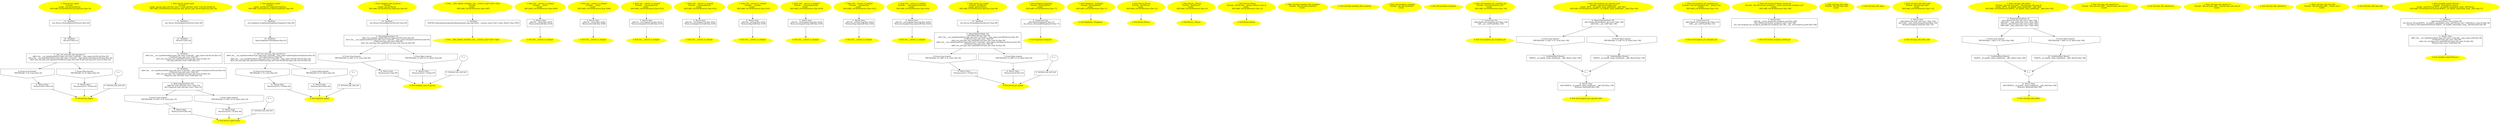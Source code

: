 /* @generated */
digraph iCFG {
"person_typeid#_Z13person_typeidv.259e8739c3aa7b455d1b67a326ce9b09_1" [label="1: Start person_typeid\nFormals: \nLocals:  t:int person:Person \n   DECLARE_LOCALS(&return,&t,&person); [line 19]\n " color=yellow style=filled]
	

	 "person_typeid#_Z13person_typeidv.259e8739c3aa7b455d1b67a326ce9b09_1" -> "person_typeid#_Z13person_typeidv.259e8739c3aa7b455d1b67a326ce9b09_11" ;
"person_typeid#_Z13person_typeidv.259e8739c3aa7b455d1b67a326ce9b09_2" [label="2: Exit person_typeid \n  " color=yellow style=filled]
	

"person_typeid#_Z13person_typeidv.259e8739c3aa7b455d1b67a326ce9b09_3" [label="3: + \n  " ]
	

	 "person_typeid#_Z13person_typeidv.259e8739c3aa7b455d1b67a326ce9b09_3" -> "person_typeid#_Z13person_typeidv.259e8739c3aa7b455d1b67a326ce9b09_4" ;
"person_typeid#_Z13person_typeidv.259e8739c3aa7b455d1b67a326ce9b09_4" [label="4:  between_join_and_exit \n  " shape="box"]
	

	 "person_typeid#_Z13person_typeidv.259e8739c3aa7b455d1b67a326ce9b09_4" -> "person_typeid#_Z13person_typeidv.259e8739c3aa7b455d1b67a326ce9b09_2" ;
"person_typeid#_Z13person_typeidv.259e8739c3aa7b455d1b67a326ce9b09_5" [label="5:  Call _fun_std::type_info_operator== \n   n$0=_fun___cxx_typeid(sizeof(std::type_info const ):void,n$0.__type_name:void,&t:int) [line 22]\n  n$1=_fun___cxx_typeid(sizeof(std::type_info const ):void,n$1.__type_name:void,&person:Person) [line 22]\n  n$2=_fun_std::type_info_operator==(n$0:std::type_info const &,n$1:std::type_info const &) [line 22]\n " shape="box"]
	

	 "person_typeid#_Z13person_typeidv.259e8739c3aa7b455d1b67a326ce9b09_5" -> "person_typeid#_Z13person_typeidv.259e8739c3aa7b455d1b67a326ce9b09_6" ;
	 "person_typeid#_Z13person_typeidv.259e8739c3aa7b455d1b67a326ce9b09_5" -> "person_typeid#_Z13person_typeidv.259e8739c3aa7b455d1b67a326ce9b09_7" ;
"person_typeid#_Z13person_typeidv.259e8739c3aa7b455d1b67a326ce9b09_6" [label="6: Prune (true branch) \n   PRUNE((n$2 != 0), true); [line 22]\n " shape="invhouse"]
	

	 "person_typeid#_Z13person_typeidv.259e8739c3aa7b455d1b67a326ce9b09_6" -> "person_typeid#_Z13person_typeidv.259e8739c3aa7b455d1b67a326ce9b09_8" ;
"person_typeid#_Z13person_typeidv.259e8739c3aa7b455d1b67a326ce9b09_7" [label="7: Prune (false branch) \n   PRUNE((n$2 == 0), false); [line 22]\n " shape="invhouse"]
	

	 "person_typeid#_Z13person_typeidv.259e8739c3aa7b455d1b67a326ce9b09_7" -> "person_typeid#_Z13person_typeidv.259e8739c3aa7b455d1b67a326ce9b09_9" ;
"person_typeid#_Z13person_typeidv.259e8739c3aa7b455d1b67a326ce9b09_8" [label="8:  Return Stmt \n   *&return:int=1 [line 23]\n " shape="box"]
	

	 "person_typeid#_Z13person_typeidv.259e8739c3aa7b455d1b67a326ce9b09_8" -> "person_typeid#_Z13person_typeidv.259e8739c3aa7b455d1b67a326ce9b09_2" ;
"person_typeid#_Z13person_typeidv.259e8739c3aa7b455d1b67a326ce9b09_9" [label="9:  Return Stmt \n   *&return:int=(1 / 0) [line 25]\n " shape="box"]
	

	 "person_typeid#_Z13person_typeidv.259e8739c3aa7b455d1b67a326ce9b09_9" -> "person_typeid#_Z13person_typeidv.259e8739c3aa7b455d1b67a326ce9b09_2" ;
"person_typeid#_Z13person_typeidv.259e8739c3aa7b455d1b67a326ce9b09_10" [label="10:  DeclStmt \n   *&t:int=3 [line 21]\n " shape="box"]
	

	 "person_typeid#_Z13person_typeidv.259e8739c3aa7b455d1b67a326ce9b09_10" -> "person_typeid#_Z13person_typeidv.259e8739c3aa7b455d1b67a326ce9b09_5" ;
"person_typeid#_Z13person_typeidv.259e8739c3aa7b455d1b67a326ce9b09_11" [label="11:  DeclStmt \n   _fun_Person_Person(&person:Person*) [line 20]\n " shape="box"]
	

	 "person_typeid#_Z13person_typeidv.259e8739c3aa7b455d1b67a326ce9b09_11" -> "person_typeid#_Z13person_typeidv.259e8739c3aa7b455d1b67a326ce9b09_10" ;
"person_typeid_name#_Z18person_typeid_namev.61ab0ec473f2261bf55eb69fa502c9ca_1" [label="1: Start person_typeid_name\nFormals: \nLocals:  person_type_info:char const * t_type_info:char const * t:int person:Person \n   DECLARE_LOCALS(&return,&person_type_info,&t_type_info,&t,&person); [line 28]\n " color=yellow style=filled]
	

	 "person_typeid_name#_Z18person_typeid_namev.61ab0ec473f2261bf55eb69fa502c9ca_1" -> "person_typeid_name#_Z18person_typeid_namev.61ab0ec473f2261bf55eb69fa502c9ca_13" ;
"person_typeid_name#_Z18person_typeid_namev.61ab0ec473f2261bf55eb69fa502c9ca_2" [label="2: Exit person_typeid_name \n  " color=yellow style=filled]
	

"person_typeid_name#_Z18person_typeid_namev.61ab0ec473f2261bf55eb69fa502c9ca_3" [label="3: + \n  " ]
	

	 "person_typeid_name#_Z18person_typeid_namev.61ab0ec473f2261bf55eb69fa502c9ca_3" -> "person_typeid_name#_Z18person_typeid_namev.61ab0ec473f2261bf55eb69fa502c9ca_4" ;
"person_typeid_name#_Z18person_typeid_namev.61ab0ec473f2261bf55eb69fa502c9ca_4" [label="4:  between_join_and_exit \n  " shape="box"]
	

	 "person_typeid_name#_Z18person_typeid_namev.61ab0ec473f2261bf55eb69fa502c9ca_4" -> "person_typeid_name#_Z18person_typeid_namev.61ab0ec473f2261bf55eb69fa502c9ca_2" ;
"person_typeid_name#_Z18person_typeid_namev.61ab0ec473f2261bf55eb69fa502c9ca_5" [label="5:  BinaryOperatorStmt: EQ \n   n$0=*&t_type_info:char const * [line 33]\n  n$1=*&person_type_info:char const * [line 33]\n " shape="box"]
	

	 "person_typeid_name#_Z18person_typeid_namev.61ab0ec473f2261bf55eb69fa502c9ca_5" -> "person_typeid_name#_Z18person_typeid_namev.61ab0ec473f2261bf55eb69fa502c9ca_6" ;
	 "person_typeid_name#_Z18person_typeid_namev.61ab0ec473f2261bf55eb69fa502c9ca_5" -> "person_typeid_name#_Z18person_typeid_namev.61ab0ec473f2261bf55eb69fa502c9ca_7" ;
"person_typeid_name#_Z18person_typeid_namev.61ab0ec473f2261bf55eb69fa502c9ca_6" [label="6: Prune (true branch) \n   PRUNE(((n$0 == n$1) != 0), true); [line 33]\n " shape="invhouse"]
	

	 "person_typeid_name#_Z18person_typeid_namev.61ab0ec473f2261bf55eb69fa502c9ca_6" -> "person_typeid_name#_Z18person_typeid_namev.61ab0ec473f2261bf55eb69fa502c9ca_8" ;
"person_typeid_name#_Z18person_typeid_namev.61ab0ec473f2261bf55eb69fa502c9ca_7" [label="7: Prune (false branch) \n   PRUNE(((n$0 == n$1) == 0), false); [line 33]\n " shape="invhouse"]
	

	 "person_typeid_name#_Z18person_typeid_namev.61ab0ec473f2261bf55eb69fa502c9ca_7" -> "person_typeid_name#_Z18person_typeid_namev.61ab0ec473f2261bf55eb69fa502c9ca_9" ;
"person_typeid_name#_Z18person_typeid_namev.61ab0ec473f2261bf55eb69fa502c9ca_8" [label="8:  Return Stmt \n   *&return:int=0 [line 34]\n " shape="box"]
	

	 "person_typeid_name#_Z18person_typeid_namev.61ab0ec473f2261bf55eb69fa502c9ca_8" -> "person_typeid_name#_Z18person_typeid_namev.61ab0ec473f2261bf55eb69fa502c9ca_2" ;
"person_typeid_name#_Z18person_typeid_namev.61ab0ec473f2261bf55eb69fa502c9ca_9" [label="9:  Return Stmt \n   *&return:int=(1 / 0) [line 36]\n " shape="box"]
	

	 "person_typeid_name#_Z18person_typeid_namev.61ab0ec473f2261bf55eb69fa502c9ca_9" -> "person_typeid_name#_Z18person_typeid_namev.61ab0ec473f2261bf55eb69fa502c9ca_2" ;
"person_typeid_name#_Z18person_typeid_namev.61ab0ec473f2261bf55eb69fa502c9ca_10" [label="10:  DeclStmt \n   n$2=_fun___cxx_typeid(sizeof(std::type_info const ):void,n$2.__type_name:void,&person:Person) [line 32]\n  _=*n$2:std::type_info const  [line 32]\n  n$4=_fun_std::type_info_name(n$2:std::type_info const &) [line 32]\n  *&person_type_info:char const *=n$4 [line 32]\n " shape="box"]
	

	 "person_typeid_name#_Z18person_typeid_namev.61ab0ec473f2261bf55eb69fa502c9ca_10" -> "person_typeid_name#_Z18person_typeid_namev.61ab0ec473f2261bf55eb69fa502c9ca_5" ;
"person_typeid_name#_Z18person_typeid_namev.61ab0ec473f2261bf55eb69fa502c9ca_11" [label="11:  DeclStmt \n   n$5=_fun___cxx_typeid(sizeof(std::type_info const ):void,n$5.__type_name:void,&t:int) [line 31]\n  _=*n$5:std::type_info const  [line 31]\n  n$7=_fun_std::type_info_name(n$5:std::type_info const &) [line 31]\n  *&t_type_info:char const *=n$7 [line 31]\n " shape="box"]
	

	 "person_typeid_name#_Z18person_typeid_namev.61ab0ec473f2261bf55eb69fa502c9ca_11" -> "person_typeid_name#_Z18person_typeid_namev.61ab0ec473f2261bf55eb69fa502c9ca_10" ;
"person_typeid_name#_Z18person_typeid_namev.61ab0ec473f2261bf55eb69fa502c9ca_12" [label="12:  DeclStmt \n   *&t:int=3 [line 30]\n " shape="box"]
	

	 "person_typeid_name#_Z18person_typeid_namev.61ab0ec473f2261bf55eb69fa502c9ca_12" -> "person_typeid_name#_Z18person_typeid_namev.61ab0ec473f2261bf55eb69fa502c9ca_11" ;
"person_typeid_name#_Z18person_typeid_namev.61ab0ec473f2261bf55eb69fa502c9ca_13" [label="13:  DeclStmt \n   _fun_Person_Person(&person:Person*) [line 29]\n " shape="box"]
	

	 "person_typeid_name#_Z18person_typeid_namev.61ab0ec473f2261bf55eb69fa502c9ca_13" -> "person_typeid_name#_Z18person_typeid_namev.61ab0ec473f2261bf55eb69fa502c9ca_12" ;
"employee_typeid#_Z15employee_typeidv.d5a1249d00c1531124f473b9003de8b4_1" [label="1: Start employee_typeid\nFormals: \nLocals:  ptr:Person* employee:Employee \n   DECLARE_LOCALS(&return,&ptr,&employee); [line 39]\n " color=yellow style=filled]
	

	 "employee_typeid#_Z15employee_typeidv.d5a1249d00c1531124f473b9003de8b4_1" -> "employee_typeid#_Z15employee_typeidv.d5a1249d00c1531124f473b9003de8b4_11" ;
"employee_typeid#_Z15employee_typeidv.d5a1249d00c1531124f473b9003de8b4_2" [label="2: Exit employee_typeid \n  " color=yellow style=filled]
	

"employee_typeid#_Z15employee_typeidv.d5a1249d00c1531124f473b9003de8b4_3" [label="3: + \n  " ]
	

	 "employee_typeid#_Z15employee_typeidv.d5a1249d00c1531124f473b9003de8b4_3" -> "employee_typeid#_Z15employee_typeidv.d5a1249d00c1531124f473b9003de8b4_4" ;
"employee_typeid#_Z15employee_typeidv.d5a1249d00c1531124f473b9003de8b4_4" [label="4:  between_join_and_exit \n  " shape="box"]
	

	 "employee_typeid#_Z15employee_typeidv.d5a1249d00c1531124f473b9003de8b4_4" -> "employee_typeid#_Z15employee_typeidv.d5a1249d00c1531124f473b9003de8b4_2" ;
"employee_typeid#_Z15employee_typeidv.d5a1249d00c1531124f473b9003de8b4_5" [label="5:  Call _fun_std::type_info_operator== \n   n$0=_fun___cxx_typeid(sizeof(std::type_info const ):void,n$0.__type_name:void,&employee:Employee) [line 42]\n  n$1=*&ptr:Person* [line 42]\n  n$2=_fun___cxx_typeid(sizeof(std::type_info const ):void,n$2.__type_name:void,n$1:Person) [line 42]\n  n$3=_fun_std::type_info_operator==(n$0:std::type_info const &,n$2:std::type_info const &) [line 42]\n " shape="box"]
	

	 "employee_typeid#_Z15employee_typeidv.d5a1249d00c1531124f473b9003de8b4_5" -> "employee_typeid#_Z15employee_typeidv.d5a1249d00c1531124f473b9003de8b4_6" ;
	 "employee_typeid#_Z15employee_typeidv.d5a1249d00c1531124f473b9003de8b4_5" -> "employee_typeid#_Z15employee_typeidv.d5a1249d00c1531124f473b9003de8b4_7" ;
"employee_typeid#_Z15employee_typeidv.d5a1249d00c1531124f473b9003de8b4_6" [label="6: Prune (true branch) \n   PRUNE((n$3 != 0), true); [line 42]\n " shape="invhouse"]
	

	 "employee_typeid#_Z15employee_typeidv.d5a1249d00c1531124f473b9003de8b4_6" -> "employee_typeid#_Z15employee_typeidv.d5a1249d00c1531124f473b9003de8b4_8" ;
"employee_typeid#_Z15employee_typeidv.d5a1249d00c1531124f473b9003de8b4_7" [label="7: Prune (false branch) \n   PRUNE((n$3 == 0), false); [line 42]\n " shape="invhouse"]
	

	 "employee_typeid#_Z15employee_typeidv.d5a1249d00c1531124f473b9003de8b4_7" -> "employee_typeid#_Z15employee_typeidv.d5a1249d00c1531124f473b9003de8b4_9" ;
"employee_typeid#_Z15employee_typeidv.d5a1249d00c1531124f473b9003de8b4_8" [label="8:  Return Stmt \n   *&return:int=(1 / 0) [line 43]\n " shape="box"]
	

	 "employee_typeid#_Z15employee_typeidv.d5a1249d00c1531124f473b9003de8b4_8" -> "employee_typeid#_Z15employee_typeidv.d5a1249d00c1531124f473b9003de8b4_2" ;
"employee_typeid#_Z15employee_typeidv.d5a1249d00c1531124f473b9003de8b4_9" [label="9:  Return Stmt \n   *&return:int=0 [line 45]\n " shape="box"]
	

	 "employee_typeid#_Z15employee_typeidv.d5a1249d00c1531124f473b9003de8b4_9" -> "employee_typeid#_Z15employee_typeidv.d5a1249d00c1531124f473b9003de8b4_2" ;
"employee_typeid#_Z15employee_typeidv.d5a1249d00c1531124f473b9003de8b4_10" [label="10:  DeclStmt \n   *&ptr:Employee*=&employee [line 41]\n " shape="box"]
	

	 "employee_typeid#_Z15employee_typeidv.d5a1249d00c1531124f473b9003de8b4_10" -> "employee_typeid#_Z15employee_typeidv.d5a1249d00c1531124f473b9003de8b4_5" ;
"employee_typeid#_Z15employee_typeidv.d5a1249d00c1531124f473b9003de8b4_11" [label="11:  DeclStmt \n   _fun_Employee_Employee(&employee:Employee*) [line 40]\n " shape="box"]
	

	 "employee_typeid#_Z15employee_typeidv.d5a1249d00c1531124f473b9003de8b4_11" -> "employee_typeid#_Z15employee_typeidv.d5a1249d00c1531124f473b9003de8b4_10" ;
"template_type_id_person#_Z23template_type_id_personv.5fe9ce5a34a9724ffe6120b87e057895_1" [label="1: Start template_type_id_person\nFormals: \nLocals:  person:Person \n   DECLARE_LOCALS(&return,&person); [line 62]\n " color=yellow style=filled]
	

	 "template_type_id_person#_Z23template_type_id_personv.5fe9ce5a34a9724ffe6120b87e057895_1" -> "template_type_id_person#_Z23template_type_id_personv.5fe9ce5a34a9724ffe6120b87e057895_10" ;
"template_type_id_person#_Z23template_type_id_personv.5fe9ce5a34a9724ffe6120b87e057895_2" [label="2: Exit template_type_id_person \n  " color=yellow style=filled]
	

"template_type_id_person#_Z23template_type_id_personv.5fe9ce5a34a9724ffe6120b87e057895_3" [label="3: + \n  " ]
	

	 "template_type_id_person#_Z23template_type_id_personv.5fe9ce5a34a9724ffe6120b87e057895_3" -> "template_type_id_person#_Z23template_type_id_personv.5fe9ce5a34a9724ffe6120b87e057895_4" ;
"template_type_id_person#_Z23template_type_id_personv.5fe9ce5a34a9724ffe6120b87e057895_4" [label="4:  between_join_and_exit \n  " shape="box"]
	

	 "template_type_id_person#_Z23template_type_id_personv.5fe9ce5a34a9724ffe6120b87e057895_4" -> "template_type_id_person#_Z23template_type_id_personv.5fe9ce5a34a9724ffe6120b87e057895_2" ;
"template_type_id_person#_Z23template_type_id_personv.5fe9ce5a34a9724ffe6120b87e057895_5" [label="5:  BinaryOperatorStmt: EQ \n   n$0=_fun_template_typeid<Person>(&person:Person&) [line 64]\n  n$1=_fun___cxx_typeid(sizeof(std::type_info const ):void,n$1.__type_name:void,&person:Person) [line 64]\n  _=*n$1:std::type_info const  [line 64]\n  n$3=_fun_std::type_info_name(n$1:std::type_info const &) [line 64]\n " shape="box"]
	

	 "template_type_id_person#_Z23template_type_id_personv.5fe9ce5a34a9724ffe6120b87e057895_5" -> "template_type_id_person#_Z23template_type_id_personv.5fe9ce5a34a9724ffe6120b87e057895_6" ;
	 "template_type_id_person#_Z23template_type_id_personv.5fe9ce5a34a9724ffe6120b87e057895_5" -> "template_type_id_person#_Z23template_type_id_personv.5fe9ce5a34a9724ffe6120b87e057895_7" ;
"template_type_id_person#_Z23template_type_id_personv.5fe9ce5a34a9724ffe6120b87e057895_6" [label="6: Prune (true branch) \n   PRUNE(((n$0 == n$3) != 0), true); [line 64]\n " shape="invhouse"]
	

	 "template_type_id_person#_Z23template_type_id_personv.5fe9ce5a34a9724ffe6120b87e057895_6" -> "template_type_id_person#_Z23template_type_id_personv.5fe9ce5a34a9724ffe6120b87e057895_8" ;
"template_type_id_person#_Z23template_type_id_personv.5fe9ce5a34a9724ffe6120b87e057895_7" [label="7: Prune (false branch) \n   PRUNE(((n$0 == n$3) == 0), false); [line 64]\n " shape="invhouse"]
	

	 "template_type_id_person#_Z23template_type_id_personv.5fe9ce5a34a9724ffe6120b87e057895_7" -> "template_type_id_person#_Z23template_type_id_personv.5fe9ce5a34a9724ffe6120b87e057895_9" ;
"template_type_id_person#_Z23template_type_id_personv.5fe9ce5a34a9724ffe6120b87e057895_8" [label="8:  Return Stmt \n   *&return:int=1 [line 65]\n " shape="box"]
	

	 "template_type_id_person#_Z23template_type_id_personv.5fe9ce5a34a9724ffe6120b87e057895_8" -> "template_type_id_person#_Z23template_type_id_personv.5fe9ce5a34a9724ffe6120b87e057895_2" ;
"template_type_id_person#_Z23template_type_id_personv.5fe9ce5a34a9724ffe6120b87e057895_9" [label="9:  Return Stmt \n   *&return:int=(1 / 0) [line 67]\n " shape="box"]
	

	 "template_type_id_person#_Z23template_type_id_personv.5fe9ce5a34a9724ffe6120b87e057895_9" -> "template_type_id_person#_Z23template_type_id_personv.5fe9ce5a34a9724ffe6120b87e057895_2" ;
"template_type_id_person#_Z23template_type_id_personv.5fe9ce5a34a9724ffe6120b87e057895_10" [label="10:  DeclStmt \n   _fun_Person_Person(&person:Person*) [line 63]\n " shape="box"]
	

	 "template_type_id_person#_Z23template_type_id_personv.5fe9ce5a34a9724ffe6120b87e057895_10" -> "template_type_id_person#_Z23template_type_id_personv.5fe9ce5a34a9724ffe6120b87e057895_5" ;
"value#__numeric_type<void>#__infer_globals_initializer_std.47862f77402cf0b9a8f85342f9963960_1" [label="1: Start __infer_globals_initializer_std::__numeric_type<void>::value\nFormals: \nLocals:  \n   DECLARE_LOCALS(&return); [line 1697]\n " color=yellow style=filled]
	

	 "value#__numeric_type<void>#__infer_globals_initializer_std.47862f77402cf0b9a8f85342f9963960_1" -> "value#__numeric_type<void>#__infer_globals_initializer_std.47862f77402cf0b9a8f85342f9963960_3" ;
"value#__numeric_type<void>#__infer_globals_initializer_std.47862f77402cf0b9a8f85342f9963960_2" [label="2: Exit __infer_globals_initializer_std::__numeric_type<void>::value \n  " color=yellow style=filled]
	

"value#__numeric_type<void>#__infer_globals_initializer_std.47862f77402cf0b9a8f85342f9963960_3" [label="3:  DeclStmt \n   *&#GB<codetoanalyze/cpp/shared/types/typeid_expr.cpp>$std::__numeric_type<void>::value:_Bool=1 [line 1697]\n " shape="box"]
	

	 "value#__numeric_type<void>#__infer_globals_initializer_std.47862f77402cf0b9a8f85342f9963960_3" -> "value#__numeric_type<void>#__infer_globals_initializer_std.47862f77402cf0b9a8f85342f9963960_2" ;
"__convert_to_integral#std#_ZNSt3__121__convert_to_integralEi.43b0259cdf1b6086b5b232de7e5ddc3b_1" [label="1: Start std::__convert_to_integral\nFormals:  __val:int\nLocals:  \n   DECLARE_LOCALS(&return); [line 4309]\n " color=yellow style=filled]
	

	 "__convert_to_integral#std#_ZNSt3__121__convert_to_integralEi.43b0259cdf1b6086b5b232de7e5ddc3b_1" -> "__convert_to_integral#std#_ZNSt3__121__convert_to_integralEi.43b0259cdf1b6086b5b232de7e5ddc3b_3" ;
"__convert_to_integral#std#_ZNSt3__121__convert_to_integralEi.43b0259cdf1b6086b5b232de7e5ddc3b_2" [label="2: Exit std::__convert_to_integral \n  " color=yellow style=filled]
	

"__convert_to_integral#std#_ZNSt3__121__convert_to_integralEi.43b0259cdf1b6086b5b232de7e5ddc3b_3" [label="3:  Return Stmt \n   n$0=*&__val:int [line 4310]\n  *&return:int=n$0 [line 4310]\n " shape="box"]
	

	 "__convert_to_integral#std#_ZNSt3__121__convert_to_integralEi.43b0259cdf1b6086b5b232de7e5ddc3b_3" -> "__convert_to_integral#std#_ZNSt3__121__convert_to_integralEi.43b0259cdf1b6086b5b232de7e5ddc3b_2" ;
"__convert_to_integral#std#_ZNSt3__121__convert_to_integralEn.f0a547f6acd880fbe54bf8cd9fcfe151_1" [label="1: Start std::__convert_to_integral\nFormals:  __val:int\nLocals:  \n   DECLARE_LOCALS(&return); [line 4328]\n " color=yellow style=filled]
	

	 "__convert_to_integral#std#_ZNSt3__121__convert_to_integralEn.f0a547f6acd880fbe54bf8cd9fcfe151_1" -> "__convert_to_integral#std#_ZNSt3__121__convert_to_integralEn.f0a547f6acd880fbe54bf8cd9fcfe151_3" ;
"__convert_to_integral#std#_ZNSt3__121__convert_to_integralEn.f0a547f6acd880fbe54bf8cd9fcfe151_2" [label="2: Exit std::__convert_to_integral \n  " color=yellow style=filled]
	

"__convert_to_integral#std#_ZNSt3__121__convert_to_integralEn.f0a547f6acd880fbe54bf8cd9fcfe151_3" [label="3:  Return Stmt \n   n$0=*&__val:int [line 4329]\n  *&return:int=n$0 [line 4329]\n " shape="box"]
	

	 "__convert_to_integral#std#_ZNSt3__121__convert_to_integralEn.f0a547f6acd880fbe54bf8cd9fcfe151_3" -> "__convert_to_integral#std#_ZNSt3__121__convert_to_integralEn.f0a547f6acd880fbe54bf8cd9fcfe151_2" ;
"__convert_to_integral#std#_ZNSt3__121__convert_to_integralEj.fd205920d652f02f0b9a9b89e450a068_1" [label="1: Start std::__convert_to_integral\nFormals:  __val:unsigned int\nLocals:  \n   DECLARE_LOCALS(&return); [line 4312]\n " color=yellow style=filled]
	

	 "__convert_to_integral#std#_ZNSt3__121__convert_to_integralEj.fd205920d652f02f0b9a9b89e450a068_1" -> "__convert_to_integral#std#_ZNSt3__121__convert_to_integralEj.fd205920d652f02f0b9a9b89e450a068_3" ;
"__convert_to_integral#std#_ZNSt3__121__convert_to_integralEj.fd205920d652f02f0b9a9b89e450a068_2" [label="2: Exit std::__convert_to_integral \n  " color=yellow style=filled]
	

"__convert_to_integral#std#_ZNSt3__121__convert_to_integralEj.fd205920d652f02f0b9a9b89e450a068_3" [label="3:  Return Stmt \n   n$0=*&__val:unsigned int [line 4313]\n  *&return:unsigned int=n$0 [line 4313]\n " shape="box"]
	

	 "__convert_to_integral#std#_ZNSt3__121__convert_to_integralEj.fd205920d652f02f0b9a9b89e450a068_3" -> "__convert_to_integral#std#_ZNSt3__121__convert_to_integralEj.fd205920d652f02f0b9a9b89e450a068_2" ;
"__convert_to_integral#std#_ZNSt3__121__convert_to_integralEo.15fc37df335893286e47ebfc292083c1_1" [label="1: Start std::__convert_to_integral\nFormals:  __val:unsigned int\nLocals:  \n   DECLARE_LOCALS(&return); [line 4331]\n " color=yellow style=filled]
	

	 "__convert_to_integral#std#_ZNSt3__121__convert_to_integralEo.15fc37df335893286e47ebfc292083c1_1" -> "__convert_to_integral#std#_ZNSt3__121__convert_to_integralEo.15fc37df335893286e47ebfc292083c1_3" ;
"__convert_to_integral#std#_ZNSt3__121__convert_to_integralEo.15fc37df335893286e47ebfc292083c1_2" [label="2: Exit std::__convert_to_integral \n  " color=yellow style=filled]
	

"__convert_to_integral#std#_ZNSt3__121__convert_to_integralEo.15fc37df335893286e47ebfc292083c1_3" [label="3:  Return Stmt \n   n$0=*&__val:unsigned int [line 4332]\n  *&return:unsigned int=n$0 [line 4332]\n " shape="box"]
	

	 "__convert_to_integral#std#_ZNSt3__121__convert_to_integralEo.15fc37df335893286e47ebfc292083c1_3" -> "__convert_to_integral#std#_ZNSt3__121__convert_to_integralEo.15fc37df335893286e47ebfc292083c1_2" ;
"__convert_to_integral#std#_ZNSt3__121__convert_to_integralEl.19b65e5b35784a4d6b1ba397569565af_1" [label="1: Start std::__convert_to_integral\nFormals:  __val:long\nLocals:  \n   DECLARE_LOCALS(&return); [line 4315]\n " color=yellow style=filled]
	

	 "__convert_to_integral#std#_ZNSt3__121__convert_to_integralEl.19b65e5b35784a4d6b1ba397569565af_1" -> "__convert_to_integral#std#_ZNSt3__121__convert_to_integralEl.19b65e5b35784a4d6b1ba397569565af_3" ;
"__convert_to_integral#std#_ZNSt3__121__convert_to_integralEl.19b65e5b35784a4d6b1ba397569565af_2" [label="2: Exit std::__convert_to_integral \n  " color=yellow style=filled]
	

"__convert_to_integral#std#_ZNSt3__121__convert_to_integralEl.19b65e5b35784a4d6b1ba397569565af_3" [label="3:  Return Stmt \n   n$0=*&__val:long [line 4316]\n  *&return:long=n$0 [line 4316]\n " shape="box"]
	

	 "__convert_to_integral#std#_ZNSt3__121__convert_to_integralEl.19b65e5b35784a4d6b1ba397569565af_3" -> "__convert_to_integral#std#_ZNSt3__121__convert_to_integralEl.19b65e5b35784a4d6b1ba397569565af_2" ;
"__convert_to_integral#std#_ZNSt3__121__convert_to_integralEm.111d95b3f3b4d5dd40ab1add8f243f84_1" [label="1: Start std::__convert_to_integral\nFormals:  __val:unsigned long\nLocals:  \n   DECLARE_LOCALS(&return); [line 4318]\n " color=yellow style=filled]
	

	 "__convert_to_integral#std#_ZNSt3__121__convert_to_integralEm.111d95b3f3b4d5dd40ab1add8f243f84_1" -> "__convert_to_integral#std#_ZNSt3__121__convert_to_integralEm.111d95b3f3b4d5dd40ab1add8f243f84_3" ;
"__convert_to_integral#std#_ZNSt3__121__convert_to_integralEm.111d95b3f3b4d5dd40ab1add8f243f84_2" [label="2: Exit std::__convert_to_integral \n  " color=yellow style=filled]
	

"__convert_to_integral#std#_ZNSt3__121__convert_to_integralEm.111d95b3f3b4d5dd40ab1add8f243f84_3" [label="3:  Return Stmt \n   n$0=*&__val:unsigned long [line 4319]\n  *&return:unsigned long=n$0 [line 4319]\n " shape="box"]
	

	 "__convert_to_integral#std#_ZNSt3__121__convert_to_integralEm.111d95b3f3b4d5dd40ab1add8f243f84_3" -> "__convert_to_integral#std#_ZNSt3__121__convert_to_integralEm.111d95b3f3b4d5dd40ab1add8f243f84_2" ;
"__convert_to_integral#std#_ZNSt3__121__convert_to_integralEx.c1183c63775e8691319a0bd03664ac0c_1" [label="1: Start std::__convert_to_integral\nFormals:  __val:long long\nLocals:  \n   DECLARE_LOCALS(&return); [line 4321]\n " color=yellow style=filled]
	

	 "__convert_to_integral#std#_ZNSt3__121__convert_to_integralEx.c1183c63775e8691319a0bd03664ac0c_1" -> "__convert_to_integral#std#_ZNSt3__121__convert_to_integralEx.c1183c63775e8691319a0bd03664ac0c_3" ;
"__convert_to_integral#std#_ZNSt3__121__convert_to_integralEx.c1183c63775e8691319a0bd03664ac0c_2" [label="2: Exit std::__convert_to_integral \n  " color=yellow style=filled]
	

"__convert_to_integral#std#_ZNSt3__121__convert_to_integralEx.c1183c63775e8691319a0bd03664ac0c_3" [label="3:  Return Stmt \n   n$0=*&__val:long long [line 4322]\n  *&return:long long=n$0 [line 4322]\n " shape="box"]
	

	 "__convert_to_integral#std#_ZNSt3__121__convert_to_integralEx.c1183c63775e8691319a0bd03664ac0c_3" -> "__convert_to_integral#std#_ZNSt3__121__convert_to_integralEx.c1183c63775e8691319a0bd03664ac0c_2" ;
"__convert_to_integral#std#_ZNSt3__121__convert_to_integralEy.4261f4b82618cc6ea34bb4631aefbdda_1" [label="1: Start std::__convert_to_integral\nFormals:  __val:unsigned long long\nLocals:  \n   DECLARE_LOCALS(&return); [line 4324]\n " color=yellow style=filled]
	

	 "__convert_to_integral#std#_ZNSt3__121__convert_to_integralEy.4261f4b82618cc6ea34bb4631aefbdda_1" -> "__convert_to_integral#std#_ZNSt3__121__convert_to_integralEy.4261f4b82618cc6ea34bb4631aefbdda_3" ;
"__convert_to_integral#std#_ZNSt3__121__convert_to_integralEy.4261f4b82618cc6ea34bb4631aefbdda_2" [label="2: Exit std::__convert_to_integral \n  " color=yellow style=filled]
	

"__convert_to_integral#std#_ZNSt3__121__convert_to_integralEy.4261f4b82618cc6ea34bb4631aefbdda_3" [label="3:  Return Stmt \n   n$0=*&__val:unsigned long long [line 4325]\n  *&return:unsigned long long=n$0 [line 4325]\n " shape="box"]
	

	 "__convert_to_integral#std#_ZNSt3__121__convert_to_integralEy.4261f4b82618cc6ea34bb4631aefbdda_3" -> "__convert_to_integral#std#_ZNSt3__121__convert_to_integralEy.4261f4b82618cc6ea34bb4631aefbdda_2" ;
"person_ptr_typeid#_Z17person_ptr_typeidP6Person.d9adfc6b86c71441019a0fdc03c35fa6_1" [label="1: Start person_ptr_typeid\nFormals:  ptr:Person*\nLocals:  person:Person \n   DECLARE_LOCALS(&return,&person); [line 48]\n " color=yellow style=filled]
	

	 "person_ptr_typeid#_Z17person_ptr_typeidP6Person.d9adfc6b86c71441019a0fdc03c35fa6_1" -> "person_ptr_typeid#_Z17person_ptr_typeidP6Person.d9adfc6b86c71441019a0fdc03c35fa6_10" ;
"person_ptr_typeid#_Z17person_ptr_typeidP6Person.d9adfc6b86c71441019a0fdc03c35fa6_2" [label="2: Exit person_ptr_typeid \n  " color=yellow style=filled]
	

"person_ptr_typeid#_Z17person_ptr_typeidP6Person.d9adfc6b86c71441019a0fdc03c35fa6_3" [label="3: + \n  " ]
	

	 "person_ptr_typeid#_Z17person_ptr_typeidP6Person.d9adfc6b86c71441019a0fdc03c35fa6_3" -> "person_ptr_typeid#_Z17person_ptr_typeidP6Person.d9adfc6b86c71441019a0fdc03c35fa6_4" ;
"person_ptr_typeid#_Z17person_ptr_typeidP6Person.d9adfc6b86c71441019a0fdc03c35fa6_4" [label="4:  between_join_and_exit \n  " shape="box"]
	

	 "person_ptr_typeid#_Z17person_ptr_typeidP6Person.d9adfc6b86c71441019a0fdc03c35fa6_4" -> "person_ptr_typeid#_Z17person_ptr_typeidP6Person.d9adfc6b86c71441019a0fdc03c35fa6_2" ;
"person_ptr_typeid#_Z17person_ptr_typeidP6Person.d9adfc6b86c71441019a0fdc03c35fa6_5" [label="5:  BinaryOperatorStmt: EQ \n   n$0=*&ptr:Person* [line 50]\n  n$1=_fun___cxx_typeid(sizeof(std::type_info const ):void,n$1.__type_name:void,n$0:Person) [line 50]\n  _=*n$1:std::type_info const  [line 50]\n  n$3=_fun_std::type_info_name(n$1:std::type_info const &) [line 50]\n  n$4=_fun___cxx_typeid(sizeof(std::type_info const ):void,n$4.__type_name:void,&person:Person) [line 50]\n  _=*n$4:std::type_info const  [line 50]\n  n$6=_fun_std::type_info_name(n$4:std::type_info const &) [line 50]\n " shape="box"]
	

	 "person_ptr_typeid#_Z17person_ptr_typeidP6Person.d9adfc6b86c71441019a0fdc03c35fa6_5" -> "person_ptr_typeid#_Z17person_ptr_typeidP6Person.d9adfc6b86c71441019a0fdc03c35fa6_6" ;
	 "person_ptr_typeid#_Z17person_ptr_typeidP6Person.d9adfc6b86c71441019a0fdc03c35fa6_5" -> "person_ptr_typeid#_Z17person_ptr_typeidP6Person.d9adfc6b86c71441019a0fdc03c35fa6_7" ;
"person_ptr_typeid#_Z17person_ptr_typeidP6Person.d9adfc6b86c71441019a0fdc03c35fa6_6" [label="6: Prune (true branch) \n   PRUNE(((n$3 == n$6) != 0), true); [line 50]\n " shape="invhouse"]
	

	 "person_ptr_typeid#_Z17person_ptr_typeidP6Person.d9adfc6b86c71441019a0fdc03c35fa6_6" -> "person_ptr_typeid#_Z17person_ptr_typeidP6Person.d9adfc6b86c71441019a0fdc03c35fa6_8" ;
"person_ptr_typeid#_Z17person_ptr_typeidP6Person.d9adfc6b86c71441019a0fdc03c35fa6_7" [label="7: Prune (false branch) \n   PRUNE(((n$3 == n$6) == 0), false); [line 50]\n " shape="invhouse"]
	

	 "person_ptr_typeid#_Z17person_ptr_typeidP6Person.d9adfc6b86c71441019a0fdc03c35fa6_7" -> "person_ptr_typeid#_Z17person_ptr_typeidP6Person.d9adfc6b86c71441019a0fdc03c35fa6_9" ;
"person_ptr_typeid#_Z17person_ptr_typeidP6Person.d9adfc6b86c71441019a0fdc03c35fa6_8" [label="8:  Return Stmt \n   *&return:int=(1 / 0) [line 51]\n " shape="box"]
	

	 "person_ptr_typeid#_Z17person_ptr_typeidP6Person.d9adfc6b86c71441019a0fdc03c35fa6_8" -> "person_ptr_typeid#_Z17person_ptr_typeidP6Person.d9adfc6b86c71441019a0fdc03c35fa6_2" ;
"person_ptr_typeid#_Z17person_ptr_typeidP6Person.d9adfc6b86c71441019a0fdc03c35fa6_9" [label="9:  Return Stmt \n   *&return:int=0 [line 53]\n " shape="box"]
	

	 "person_ptr_typeid#_Z17person_ptr_typeidP6Person.d9adfc6b86c71441019a0fdc03c35fa6_9" -> "person_ptr_typeid#_Z17person_ptr_typeidP6Person.d9adfc6b86c71441019a0fdc03c35fa6_2" ;
"person_ptr_typeid#_Z17person_ptr_typeidP6Person.d9adfc6b86c71441019a0fdc03c35fa6_10" [label="10:  DeclStmt \n   _fun_Person_Person(&person:Person*) [line 49]\n " shape="box"]
	

	 "person_ptr_typeid#_Z17person_ptr_typeidP6Person.d9adfc6b86c71441019a0fdc03c35fa6_10" -> "person_ptr_typeid#_Z17person_ptr_typeidP6Person.d9adfc6b86c71441019a0fdc03c35fa6_5" ;
"Employee#Employee#{_ZN8EmployeeC1Ev|constexpr}.16759caee496fa04cbb5c95e71252949_1" [label="1: Start Employee_Employee\nFormals:  this:Employee*\nLocals:  \n   DECLARE_LOCALS(&return); [line 17]\n " color=yellow style=filled]
	

	 "Employee#Employee#{_ZN8EmployeeC1Ev|constexpr}.16759caee496fa04cbb5c95e71252949_1" -> "Employee#Employee#{_ZN8EmployeeC1Ev|constexpr}.16759caee496fa04cbb5c95e71252949_3" ;
"Employee#Employee#{_ZN8EmployeeC1Ev|constexpr}.16759caee496fa04cbb5c95e71252949_2" [label="2: Exit Employee_Employee \n  " color=yellow style=filled]
	

"Employee#Employee#{_ZN8EmployeeC1Ev|constexpr}.16759caee496fa04cbb5c95e71252949_3" [label="3:  Constructor Init \n   n$0=*&this:Employee* [line 17]\n  _fun_Person_Person(n$0:Employee*) [line 17]\n " shape="box"]
	

	 "Employee#Employee#{_ZN8EmployeeC1Ev|constexpr}.16759caee496fa04cbb5c95e71252949_3" -> "Employee#Employee#{_ZN8EmployeeC1Ev|constexpr}.16759caee496fa04cbb5c95e71252949_2" ;
"~Employee#Employee#(_ZN6PersonD0Ev).b246750215fd295f2276d9dd33772816_1" [label="1: Start Employee_~Employee\nFormals:  this:Employee*\nLocals:  \n   DECLARE_LOCALS(&return); [line 17]\n " color=yellow style=filled]
	

	 "~Employee#Employee#(_ZN6PersonD0Ev).b246750215fd295f2276d9dd33772816_1" -> "~Employee#Employee#(_ZN6PersonD0Ev).b246750215fd295f2276d9dd33772816_2" ;
"~Employee#Employee#(_ZN6PersonD0Ev).b246750215fd295f2276d9dd33772816_2" [label="2: Exit Employee_~Employee \n  " color=yellow style=filled]
	

"Person#Person#{_ZN6PersonC1Ev|constexpr}.d3aa73a16cf65083c030acbc97a9ff15_1" [label="1: Start Person_Person\nFormals:  this:Person*\nLocals:  \n   DECLARE_LOCALS(&return); [line 12]\n " color=yellow style=filled]
	

	 "Person#Person#{_ZN6PersonC1Ev|constexpr}.d3aa73a16cf65083c030acbc97a9ff15_1" -> "Person#Person#{_ZN6PersonC1Ev|constexpr}.d3aa73a16cf65083c030acbc97a9ff15_2" ;
"Person#Person#{_ZN6PersonC1Ev|constexpr}.d3aa73a16cf65083c030acbc97a9ff15_2" [label="2: Exit Person_Person \n  " color=yellow style=filled]
	

"~Person#Person#(_ZN6PersonD0Ev).6c309af5fed23bf91f2ee6ecd26bcc41_1" [label="1: Start Person_~Person\nFormals:  this:Person*\nLocals:  \n   DECLARE_LOCALS(&return); [line 14]\n " color=yellow style=filled]
	

	 "~Person#Person#(_ZN6PersonD0Ev).6c309af5fed23bf91f2ee6ecd26bcc41_1" -> "~Person#Person#(_ZN6PersonD0Ev).6c309af5fed23bf91f2ee6ecd26bcc41_2" ;
"~Person#Person#(_ZN6PersonD0Ev).6c309af5fed23bf91f2ee6ecd26bcc41_2" [label="2: Exit Person_~Person \n  " color=yellow style=filled]
	

"Person#Person#{_ZN6PersonC1ERKS_|constexpr}.723fccb56b807554fd33d1118dcb83e1_1" [label="1: Start Person_Person\nFormals:  this:Person* __param_0:Person const &\nLocals:  \n   DECLARE_LOCALS(&return); [line 12]\n " color=yellow style=filled]
	

	 "Person#Person#{_ZN6PersonC1ERKS_|constexpr}.723fccb56b807554fd33d1118dcb83e1_1" -> "Person#Person#{_ZN6PersonC1ERKS_|constexpr}.723fccb56b807554fd33d1118dcb83e1_2" ;
"Person#Person#{_ZN6PersonC1ERKS_|constexpr}.723fccb56b807554fd33d1118dcb83e1_2" [label="2: Exit Person_Person \n  " color=yellow style=filled]
	

"bad_exception#bad_exception#std#{_ZNSt13bad_exceptionC1Ev}.9b3ad9f8b08e34cb77dd347cfc0925a2_1" [label="1: Start std::bad_exception_bad_exception\nFormals:  this:std::bad_exception*\nLocals:  \n  " color=yellow style=filled]
	

"bad_exception#bad_exception#std#{_ZNSt13bad_exceptionC1Ev}.9b3ad9f8b08e34cb77dd347cfc0925a2_2" [label="2: Exit std::bad_exception_bad_exception \n  " color=yellow style=filled]
	

"exception#exception#std#{_ZNSt9exceptionC1Ev}.5226a0e6cc026fc29eb750a66d588910_1" [label="1: Start std::exception_exception\nFormals:  this:std::exception*\nLocals:  \n  " color=yellow style=filled]
	

"exception#exception#std#{_ZNSt9exceptionC1Ev}.5226a0e6cc026fc29eb750a66d588910_2" [label="2: Exit std::exception_exception \n  " color=yellow style=filled]
	

"exception_ptr#exception_ptr#std#{_ZNSt13exception_ptrC1Ev}.0c4f2ef0c0bd9280100ecba5b0fba8bd_1" [label="1: Start std::exception_ptr_exception_ptr\nFormals:  this:std::exception_ptr*\nLocals:  \n   DECLARE_LOCALS(&return); [line 130]\n " color=yellow style=filled]
	

	 "exception_ptr#exception_ptr#std#{_ZNSt13exception_ptrC1Ev}.0c4f2ef0c0bd9280100ecba5b0fba8bd_1" -> "exception_ptr#exception_ptr#std#{_ZNSt13exception_ptrC1Ev}.0c4f2ef0c0bd9280100ecba5b0fba8bd_3" ;
"exception_ptr#exception_ptr#std#{_ZNSt13exception_ptrC1Ev}.0c4f2ef0c0bd9280100ecba5b0fba8bd_2" [label="2: Exit std::exception_ptr_exception_ptr \n  " color=yellow style=filled]
	

"exception_ptr#exception_ptr#std#{_ZNSt13exception_ptrC1Ev}.0c4f2ef0c0bd9280100ecba5b0fba8bd_3" [label="3:  Constructor Init \n   n$0=*&this:std::exception_ptr* [line 130]\n  *n$0.__ptr_:void*=null [line 130]\n " shape="box"]
	

	 "exception_ptr#exception_ptr#std#{_ZNSt13exception_ptrC1Ev}.0c4f2ef0c0bd9280100ecba5b0fba8bd_3" -> "exception_ptr#exception_ptr#std#{_ZNSt13exception_ptrC1Ev}.0c4f2ef0c0bd9280100ecba5b0fba8bd_2" ;
"operator_bool#exception_ptr#std#(_ZNKSt13exception_ptrcvbEv).6fac2b4e27029bcd0295f179efc6cf0f_1" [label="1: Start std::exception_ptr_operator_bool\nFormals:  this:std::exception_ptr*\nLocals:  0$?%__sil_tmpSIL_temp_conditional___n$0:_Bool \n   DECLARE_LOCALS(&return,&0$?%__sil_tmpSIL_temp_conditional___n$0); [line 136]\n " color=yellow style=filled]
	

	 "operator_bool#exception_ptr#std#(_ZNKSt13exception_ptrcvbEv).6fac2b4e27029bcd0295f179efc6cf0f_1" -> "operator_bool#exception_ptr#std#(_ZNKSt13exception_ptrcvbEv).6fac2b4e27029bcd0295f179efc6cf0f_4" ;
"operator_bool#exception_ptr#std#(_ZNKSt13exception_ptrcvbEv).6fac2b4e27029bcd0295f179efc6cf0f_2" [label="2: Exit std::exception_ptr_operator_bool \n  " color=yellow style=filled]
	

"operator_bool#exception_ptr#std#(_ZNKSt13exception_ptrcvbEv).6fac2b4e27029bcd0295f179efc6cf0f_3" [label="3: + \n  " ]
	

	 "operator_bool#exception_ptr#std#(_ZNKSt13exception_ptrcvbEv).6fac2b4e27029bcd0295f179efc6cf0f_3" -> "operator_bool#exception_ptr#std#(_ZNKSt13exception_ptrcvbEv).6fac2b4e27029bcd0295f179efc6cf0f_9" ;
"operator_bool#exception_ptr#std#(_ZNKSt13exception_ptrcvbEv).6fac2b4e27029bcd0295f179efc6cf0f_4" [label="4:  BinaryOperatorStmt: NE \n   n$1=*&this:std::exception_ptr const * [line 138]\n  n$2=*n$1.__ptr_:void* [line 138]\n " shape="box"]
	

	 "operator_bool#exception_ptr#std#(_ZNKSt13exception_ptrcvbEv).6fac2b4e27029bcd0295f179efc6cf0f_4" -> "operator_bool#exception_ptr#std#(_ZNKSt13exception_ptrcvbEv).6fac2b4e27029bcd0295f179efc6cf0f_5" ;
	 "operator_bool#exception_ptr#std#(_ZNKSt13exception_ptrcvbEv).6fac2b4e27029bcd0295f179efc6cf0f_4" -> "operator_bool#exception_ptr#std#(_ZNKSt13exception_ptrcvbEv).6fac2b4e27029bcd0295f179efc6cf0f_6" ;
"operator_bool#exception_ptr#std#(_ZNKSt13exception_ptrcvbEv).6fac2b4e27029bcd0295f179efc6cf0f_5" [label="5: Prune (true branch) \n   PRUNE(((n$2 != null) != 0), true); [line 138]\n " shape="invhouse"]
	

	 "operator_bool#exception_ptr#std#(_ZNKSt13exception_ptrcvbEv).6fac2b4e27029bcd0295f179efc6cf0f_5" -> "operator_bool#exception_ptr#std#(_ZNKSt13exception_ptrcvbEv).6fac2b4e27029bcd0295f179efc6cf0f_7" ;
"operator_bool#exception_ptr#std#(_ZNKSt13exception_ptrcvbEv).6fac2b4e27029bcd0295f179efc6cf0f_6" [label="6: Prune (false branch) \n   PRUNE(((n$2 != null) == 0), false); [line 138]\n " shape="invhouse"]
	

	 "operator_bool#exception_ptr#std#(_ZNKSt13exception_ptrcvbEv).6fac2b4e27029bcd0295f179efc6cf0f_6" -> "operator_bool#exception_ptr#std#(_ZNKSt13exception_ptrcvbEv).6fac2b4e27029bcd0295f179efc6cf0f_8" ;
"operator_bool#exception_ptr#std#(_ZNKSt13exception_ptrcvbEv).6fac2b4e27029bcd0295f179efc6cf0f_7" [label="7:  ConditinalStmt Branch \n   *&0$?%__sil_tmpSIL_temp_conditional___n$0:_Bool=1 [line 138]\n " shape="box"]
	

	 "operator_bool#exception_ptr#std#(_ZNKSt13exception_ptrcvbEv).6fac2b4e27029bcd0295f179efc6cf0f_7" -> "operator_bool#exception_ptr#std#(_ZNKSt13exception_ptrcvbEv).6fac2b4e27029bcd0295f179efc6cf0f_3" ;
"operator_bool#exception_ptr#std#(_ZNKSt13exception_ptrcvbEv).6fac2b4e27029bcd0295f179efc6cf0f_8" [label="8:  ConditinalStmt Branch \n   *&0$?%__sil_tmpSIL_temp_conditional___n$0:_Bool=0 [line 138]\n " shape="box"]
	

	 "operator_bool#exception_ptr#std#(_ZNKSt13exception_ptrcvbEv).6fac2b4e27029bcd0295f179efc6cf0f_8" -> "operator_bool#exception_ptr#std#(_ZNKSt13exception_ptrcvbEv).6fac2b4e27029bcd0295f179efc6cf0f_3" ;
"operator_bool#exception_ptr#std#(_ZNKSt13exception_ptrcvbEv).6fac2b4e27029bcd0295f179efc6cf0f_9" [label="9:  Return Stmt \n   n$3=*&0$?%__sil_tmpSIL_temp_conditional___n$0:_Bool [line 138]\n  *&return:_Bool=n$3 [line 138]\n " shape="box"]
	

	 "operator_bool#exception_ptr#std#(_ZNKSt13exception_ptrcvbEv).6fac2b4e27029bcd0295f179efc6cf0f_9" -> "operator_bool#exception_ptr#std#(_ZNKSt13exception_ptrcvbEv).6fac2b4e27029bcd0295f179efc6cf0f_2" ;
"exception_ptr#exception_ptr#std#{_ZNSt13exception_ptrC1EDn}.b23bb2147c8a8ba771e2f40d3542abc9_1" [label="1: Start std::exception_ptr_exception_ptr\nFormals:  this:std::exception_ptr* __param_0:int\nLocals:  \n   DECLARE_LOCALS(&return); [line 131]\n " color=yellow style=filled]
	

	 "exception_ptr#exception_ptr#std#{_ZNSt13exception_ptrC1EDn}.b23bb2147c8a8ba771e2f40d3542abc9_1" -> "exception_ptr#exception_ptr#std#{_ZNSt13exception_ptrC1EDn}.b23bb2147c8a8ba771e2f40d3542abc9_3" ;
"exception_ptr#exception_ptr#std#{_ZNSt13exception_ptrC1EDn}.b23bb2147c8a8ba771e2f40d3542abc9_2" [label="2: Exit std::exception_ptr_exception_ptr \n  " color=yellow style=filled]
	

"exception_ptr#exception_ptr#std#{_ZNSt13exception_ptrC1EDn}.b23bb2147c8a8ba771e2f40d3542abc9_3" [label="3:  Constructor Init \n   n$0=*&this:std::exception_ptr* [line 131]\n  *n$0.__ptr_:void*=null [line 131]\n " shape="box"]
	

	 "exception_ptr#exception_ptr#std#{_ZNSt13exception_ptrC1EDn}.b23bb2147c8a8ba771e2f40d3542abc9_3" -> "exception_ptr#exception_ptr#std#{_ZNSt13exception_ptrC1EDn}.b23bb2147c8a8ba771e2f40d3542abc9_2" ;
"nested_ptr#nested_exception#std#(_ZNKSt16nested_exception10nested_ptrEv).753e0357077fd8ac8ab8130b900014ef_1" [label="1: Start std::nested_exception_nested_ptr\nFormals:  this:std::nested_exception* __return_param:std::exception_ptr*\nLocals:  \n   DECLARE_LOCALS(&return); [line 180]\n " color=yellow style=filled]
	

	 "nested_ptr#nested_exception#std#(_ZNKSt16nested_exception10nested_ptrEv).753e0357077fd8ac8ab8130b900014ef_1" -> "nested_ptr#nested_exception#std#(_ZNKSt16nested_exception10nested_ptrEv).753e0357077fd8ac8ab8130b900014ef_3" ;
"nested_ptr#nested_exception#std#(_ZNKSt16nested_exception10nested_ptrEv).753e0357077fd8ac8ab8130b900014ef_2" [label="2: Exit std::nested_exception_nested_ptr \n  " color=yellow style=filled]
	

"nested_ptr#nested_exception#std#(_ZNKSt16nested_exception10nested_ptrEv).753e0357077fd8ac8ab8130b900014ef_3" [label="3:  Return Stmt \n   n$0=*&__return_param:std::exception_ptr* [line 180]\n  n$1=*&this:std::nested_exception const * [line 180]\n  _fun_std::exception_ptr_exception_ptr(n$0:std::exception_ptr*,n$1.__ptr_:std::exception_ptr&) [line 180]\n " shape="box"]
	

	 "nested_ptr#nested_exception#std#(_ZNKSt16nested_exception10nested_ptrEv).753e0357077fd8ac8ab8130b900014ef_3" -> "nested_ptr#nested_exception#std#(_ZNKSt16nested_exception10nested_ptrEv).753e0357077fd8ac8ab8130b900014ef_2" ;
"name#type_info#std#(_ZNKSt9type_info4nameEv).8c41a474dda80a419c854969d1ab23e8_1" [label="1: Start std::type_info_name\nFormals:  this:std::type_info*\nLocals:  \n  " color=yellow style=filled]
	

"name#type_info#std#(_ZNKSt9type_info4nameEv).8c41a474dda80a419c854969d1ab23e8_2" [label="2: Exit std::type_info_name \n  " color=yellow style=filled]
	

"hash_code#type_info#std#(_ZNKSt9type_info9hash_codeEv).01675cb218ac7b3cd979914210b13e49_1" [label="1: Start std::type_info_hash_code\nFormals:  this:std::type_info*\nLocals:  \n   DECLARE_LOCALS(&return); [line 113]\n " color=yellow style=filled]
	

	 "hash_code#type_info#std#(_ZNKSt9type_info9hash_codeEv).01675cb218ac7b3cd979914210b13e49_1" -> "hash_code#type_info#std#(_ZNKSt9type_info9hash_codeEv).01675cb218ac7b3cd979914210b13e49_3" ;
"hash_code#type_info#std#(_ZNKSt9type_info9hash_codeEv).01675cb218ac7b3cd979914210b13e49_2" [label="2: Exit std::type_info_hash_code \n  " color=yellow style=filled]
	

"hash_code#type_info#std#(_ZNKSt9type_info9hash_codeEv).01675cb218ac7b3cd979914210b13e49_3" [label="3:  Return Stmt \n   n$0=*&this:std::type_info const * [line 116]\n  n$1=*n$0.__type_name:unsigned long [line 116]\n  *&return:unsigned long=n$1 [line 116]\n " shape="box"]
	

	 "hash_code#type_info#std#(_ZNKSt9type_info9hash_codeEv).01675cb218ac7b3cd979914210b13e49_3" -> "hash_code#type_info#std#(_ZNKSt9type_info9hash_codeEv).01675cb218ac7b3cd979914210b13e49_2" ;
"before#type_info#std#(_ZNKSt9type_info6beforeERKS_).d0ee91d1b591c9ae21397c3dface7eb7_1" [label="1: Start std::type_info_before\nFormals:  this:std::type_info* __arg:std::type_info const &\nLocals:  0$?%__sil_tmpSIL_temp_conditional___n$0:_Bool \n   DECLARE_LOCALS(&return,&0$?%__sil_tmpSIL_temp_conditional___n$0); [line 103]\n " color=yellow style=filled]
	

	 "before#type_info#std#(_ZNKSt9type_info6beforeERKS_).d0ee91d1b591c9ae21397c3dface7eb7_1" -> "before#type_info#std#(_ZNKSt9type_info6beforeERKS_).d0ee91d1b591c9ae21397c3dface7eb7_4" ;
"before#type_info#std#(_ZNKSt9type_info6beforeERKS_).d0ee91d1b591c9ae21397c3dface7eb7_2" [label="2: Exit std::type_info_before \n  " color=yellow style=filled]
	

"before#type_info#std#(_ZNKSt9type_info6beforeERKS_).d0ee91d1b591c9ae21397c3dface7eb7_3" [label="3: + \n  " ]
	

	 "before#type_info#std#(_ZNKSt9type_info6beforeERKS_).d0ee91d1b591c9ae21397c3dface7eb7_3" -> "before#type_info#std#(_ZNKSt9type_info6beforeERKS_).d0ee91d1b591c9ae21397c3dface7eb7_9" ;
"before#type_info#std#(_ZNKSt9type_info6beforeERKS_).d0ee91d1b591c9ae21397c3dface7eb7_4" [label="4:  BinaryOperatorStmt: LT \n   n$1=*&this:std::type_info const * [line 106]\n  n$2=*n$1.__type_name:char const * [line 106]\n  n$3=*&__arg:std::type_info const & [line 106]\n  n$4=*n$3.__type_name:char const * [line 106]\n " shape="box"]
	

	 "before#type_info#std#(_ZNKSt9type_info6beforeERKS_).d0ee91d1b591c9ae21397c3dface7eb7_4" -> "before#type_info#std#(_ZNKSt9type_info6beforeERKS_).d0ee91d1b591c9ae21397c3dface7eb7_5" ;
	 "before#type_info#std#(_ZNKSt9type_info6beforeERKS_).d0ee91d1b591c9ae21397c3dface7eb7_4" -> "before#type_info#std#(_ZNKSt9type_info6beforeERKS_).d0ee91d1b591c9ae21397c3dface7eb7_6" ;
"before#type_info#std#(_ZNKSt9type_info6beforeERKS_).d0ee91d1b591c9ae21397c3dface7eb7_5" [label="5: Prune (true branch) \n   PRUNE(((n$2 < n$4) != 0), true); [line 106]\n " shape="invhouse"]
	

	 "before#type_info#std#(_ZNKSt9type_info6beforeERKS_).d0ee91d1b591c9ae21397c3dface7eb7_5" -> "before#type_info#std#(_ZNKSt9type_info6beforeERKS_).d0ee91d1b591c9ae21397c3dface7eb7_7" ;
"before#type_info#std#(_ZNKSt9type_info6beforeERKS_).d0ee91d1b591c9ae21397c3dface7eb7_6" [label="6: Prune (false branch) \n   PRUNE(((n$2 < n$4) == 0), false); [line 106]\n " shape="invhouse"]
	

	 "before#type_info#std#(_ZNKSt9type_info6beforeERKS_).d0ee91d1b591c9ae21397c3dface7eb7_6" -> "before#type_info#std#(_ZNKSt9type_info6beforeERKS_).d0ee91d1b591c9ae21397c3dface7eb7_8" ;
"before#type_info#std#(_ZNKSt9type_info6beforeERKS_).d0ee91d1b591c9ae21397c3dface7eb7_7" [label="7:  ConditinalStmt Branch \n   *&0$?%__sil_tmpSIL_temp_conditional___n$0:_Bool=1 [line 106]\n " shape="box"]
	

	 "before#type_info#std#(_ZNKSt9type_info6beforeERKS_).d0ee91d1b591c9ae21397c3dface7eb7_7" -> "before#type_info#std#(_ZNKSt9type_info6beforeERKS_).d0ee91d1b591c9ae21397c3dface7eb7_3" ;
"before#type_info#std#(_ZNKSt9type_info6beforeERKS_).d0ee91d1b591c9ae21397c3dface7eb7_8" [label="8:  ConditinalStmt Branch \n   *&0$?%__sil_tmpSIL_temp_conditional___n$0:_Bool=0 [line 106]\n " shape="box"]
	

	 "before#type_info#std#(_ZNKSt9type_info6beforeERKS_).d0ee91d1b591c9ae21397c3dface7eb7_8" -> "before#type_info#std#(_ZNKSt9type_info6beforeERKS_).d0ee91d1b591c9ae21397c3dface7eb7_3" ;
"before#type_info#std#(_ZNKSt9type_info6beforeERKS_).d0ee91d1b591c9ae21397c3dface7eb7_9" [label="9:  Return Stmt \n   n$5=*&0$?%__sil_tmpSIL_temp_conditional___n$0:_Bool [line 106]\n  *&return:_Bool=n$5 [line 106]\n " shape="box"]
	

	 "before#type_info#std#(_ZNKSt9type_info6beforeERKS_).d0ee91d1b591c9ae21397c3dface7eb7_9" -> "before#type_info#std#(_ZNKSt9type_info6beforeERKS_).d0ee91d1b591c9ae21397c3dface7eb7_2" ;
"operator==#type_info#std#(_ZNKSt9type_infoeqERKS_).bba3803f824984bb290007319588edac_1" [label="1: Start std::type_info_operator==\nFormals:  this:std::type_info* __arg:std::type_info const &\nLocals:  \n  " color=yellow style=filled]
	

"operator==#type_info#std#(_ZNKSt9type_infoeqERKS_).bba3803f824984bb290007319588edac_2" [label="2: Exit std::type_info_operator== \n  " color=yellow style=filled]
	

"operator!=#type_info#std#(_ZNKSt9type_infoneERKS_).b69fd72b9eb174c6136ece21a7473e28_1" [label="1: Start std::type_info_operator!=\nFormals:  this:std::type_info* __arg:std::type_info const &\nLocals:  \n  " color=yellow style=filled]
	

"operator!=#type_info#std#(_ZNKSt9type_infoneERKS_).b69fd72b9eb174c6136ece21a7473e28_2" [label="2: Exit std::type_info_operator!= \n  " color=yellow style=filled]
	

"type_info#type_info#std#{_ZNSt9type_infoC1EPKc}.95293c2b692be68318d378f77a5be8af_1" [label="1: Start std::type_info_type_info\nFormals:  this:std::type_info* __n:char const *\nLocals:  \n  " color=yellow style=filled]
	

"type_info#type_info#std#{_ZNSt9type_infoC1EPKc}.95293c2b692be68318d378f77a5be8af_2" [label="2: Exit std::type_info_type_info \n  " color=yellow style=filled]
	

"template_typeid<Person>#_Z15template_typeidI6PersonEPKcRKT_.a1cb4d870e3df2f09bf7a22e0fc6e5c6_1" [label="1: Start template_typeid<Person>\nFormals:  value:Person const &\nLocals:  result:Person 0$?%__sil_tmpSIL_materialize_temp__n$3:Person \n   DECLARE_LOCALS(&return,&result,&0$?%__sil_tmpSIL_materialize_temp__n$3); [line 57]\n " color=yellow style=filled]
	

	 "template_typeid<Person>#_Z15template_typeidI6PersonEPKcRKT_.a1cb4d870e3df2f09bf7a22e0fc6e5c6_1" -> "template_typeid<Person>#_Z15template_typeidI6PersonEPKcRKT_.a1cb4d870e3df2f09bf7a22e0fc6e5c6_4" ;
"template_typeid<Person>#_Z15template_typeidI6PersonEPKcRKT_.a1cb4d870e3df2f09bf7a22e0fc6e5c6_2" [label="2: Exit template_typeid<Person> \n  " color=yellow style=filled]
	

"template_typeid<Person>#_Z15template_typeidI6PersonEPKcRKT_.a1cb4d870e3df2f09bf7a22e0fc6e5c6_3" [label="3:  Return Stmt \n   n$0=_fun___cxx_typeid(sizeof(std::type_info const ):void,n$0.__type_name:void) [line 59]\n  _=*n$0:std::type_info const  [line 59]\n  n$2=_fun_std::type_info_name(n$0:std::type_info const &) [line 59]\n  *&return:char const *=n$2 [line 59]\n " shape="box"]
	

	 "template_typeid<Person>#_Z15template_typeidI6PersonEPKcRKT_.a1cb4d870e3df2f09bf7a22e0fc6e5c6_3" -> "template_typeid<Person>#_Z15template_typeidI6PersonEPKcRKT_.a1cb4d870e3df2f09bf7a22e0fc6e5c6_2" ;
"template_typeid<Person>#_Z15template_typeidI6PersonEPKcRKT_.a1cb4d870e3df2f09bf7a22e0fc6e5c6_4" [label="4:  DeclStmt \n   n$4=*&value:Person const & [line 58]\n  _fun_Person_Person(&0$?%__sil_tmpSIL_materialize_temp__n$3:Person const *,n$4:Person const &) [line 58]\n  _fun_Person_Person(&result:Person*,&0$?%__sil_tmpSIL_materialize_temp__n$3:Person&) [line 58]\n " shape="box"]
	

	 "template_typeid<Person>#_Z15template_typeidI6PersonEPKcRKT_.a1cb4d870e3df2f09bf7a22e0fc6e5c6_4" -> "template_typeid<Person>#_Z15template_typeidI6PersonEPKcRKT_.a1cb4d870e3df2f09bf7a22e0fc6e5c6_3" ;
}
